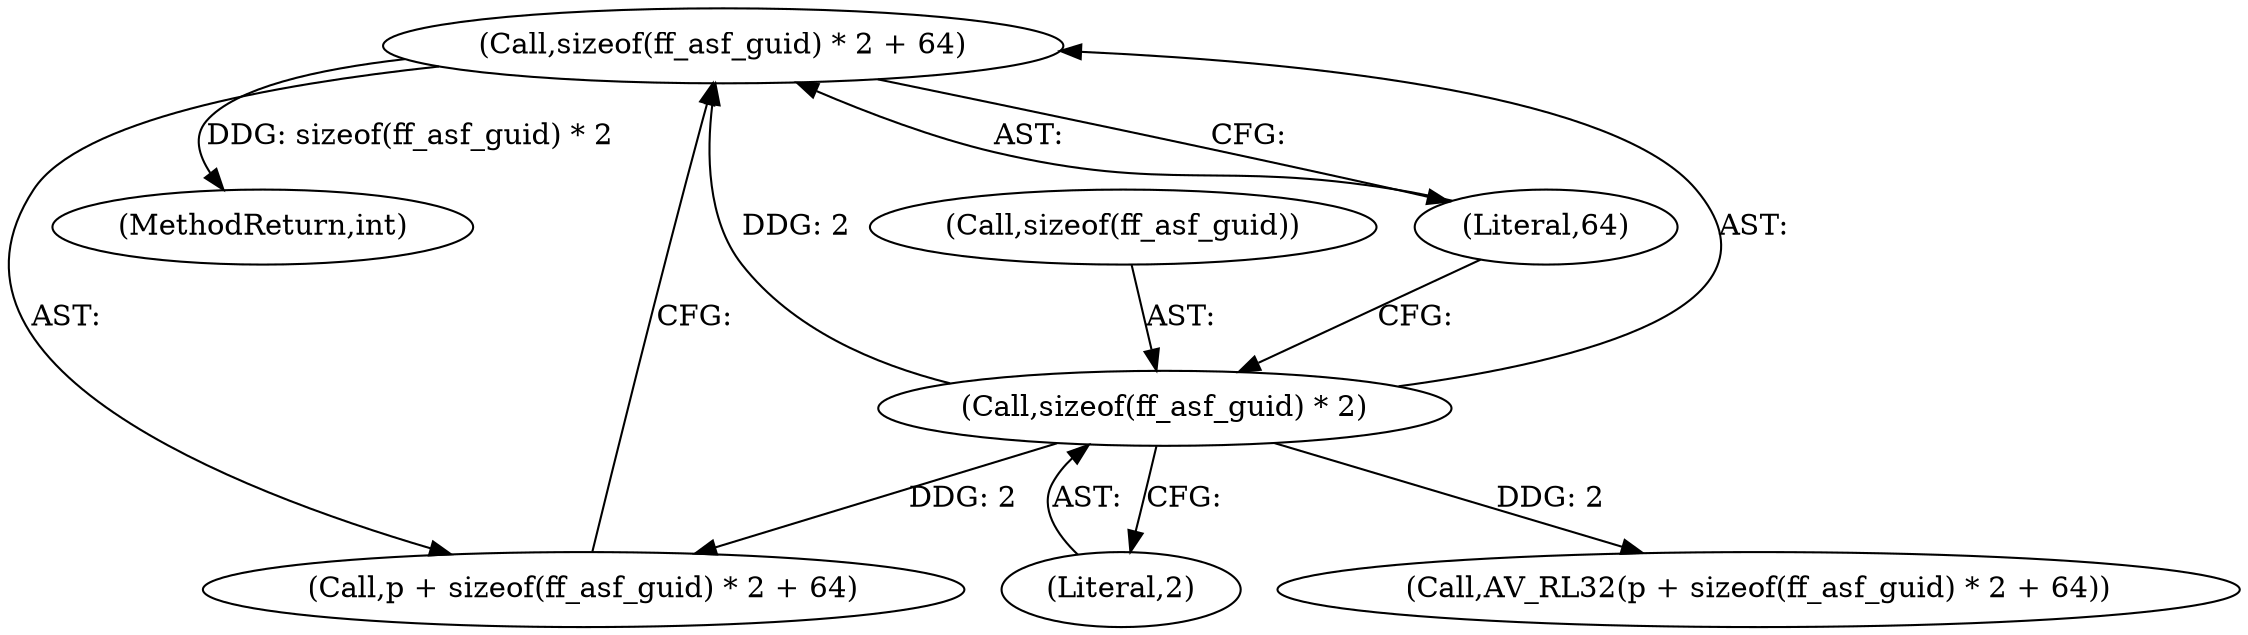 digraph "0_FFmpeg_cced03dd667a5df6df8fd40d8de0bff477ee02e8@API" {
"1000237" [label="(Call,sizeof(ff_asf_guid) * 2 + 64)"];
"1000238" [label="(Call,sizeof(ff_asf_guid) * 2)"];
"1000238" [label="(Call,sizeof(ff_asf_guid) * 2)"];
"1000237" [label="(Call,sizeof(ff_asf_guid) * 2 + 64)"];
"1000242" [label="(Literal,64)"];
"1000234" [label="(Call,AV_RL32(p + sizeof(ff_asf_guid) * 2 + 64))"];
"1000495" [label="(MethodReturn,int)"];
"1000235" [label="(Call,p + sizeof(ff_asf_guid) * 2 + 64)"];
"1000239" [label="(Call,sizeof(ff_asf_guid))"];
"1000241" [label="(Literal,2)"];
"1000237" -> "1000235"  [label="AST: "];
"1000237" -> "1000242"  [label="CFG: "];
"1000238" -> "1000237"  [label="AST: "];
"1000242" -> "1000237"  [label="AST: "];
"1000235" -> "1000237"  [label="CFG: "];
"1000237" -> "1000495"  [label="DDG: sizeof(ff_asf_guid) * 2"];
"1000238" -> "1000237"  [label="DDG: 2"];
"1000238" -> "1000241"  [label="CFG: "];
"1000239" -> "1000238"  [label="AST: "];
"1000241" -> "1000238"  [label="AST: "];
"1000242" -> "1000238"  [label="CFG: "];
"1000238" -> "1000234"  [label="DDG: 2"];
"1000238" -> "1000235"  [label="DDG: 2"];
}
